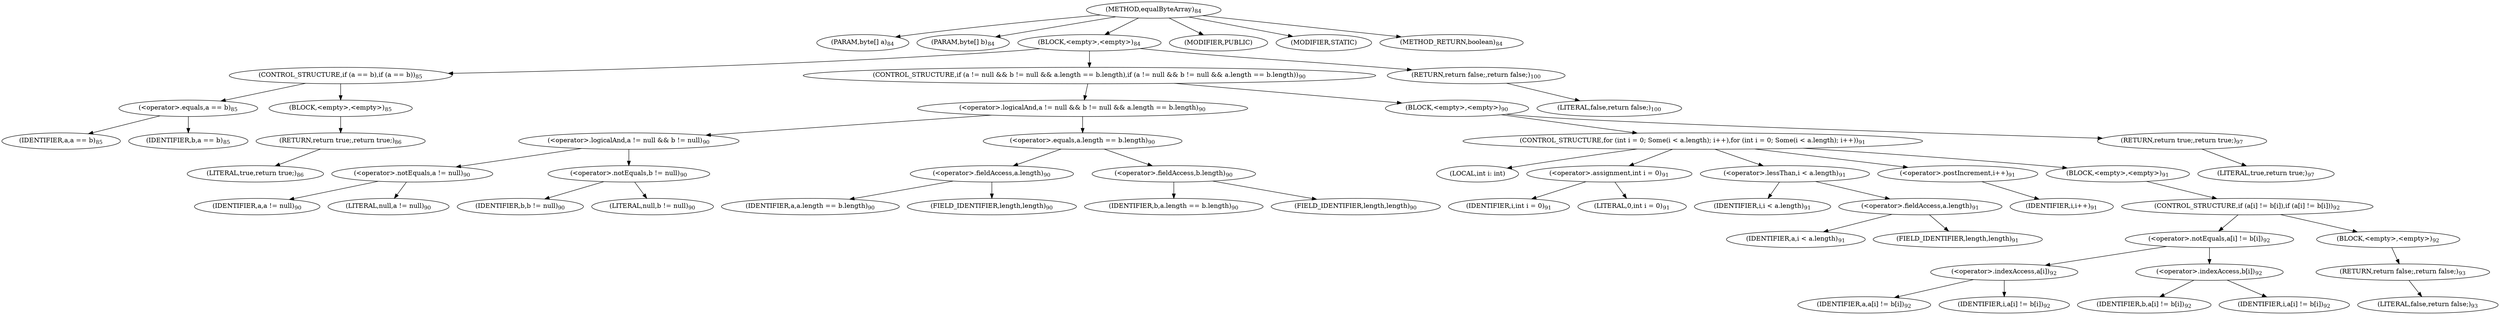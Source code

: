 digraph "equalByteArray" {  
"84" [label = <(METHOD,equalByteArray)<SUB>84</SUB>> ]
"85" [label = <(PARAM,byte[] a)<SUB>84</SUB>> ]
"86" [label = <(PARAM,byte[] b)<SUB>84</SUB>> ]
"87" [label = <(BLOCK,&lt;empty&gt;,&lt;empty&gt;)<SUB>84</SUB>> ]
"88" [label = <(CONTROL_STRUCTURE,if (a == b),if (a == b))<SUB>85</SUB>> ]
"89" [label = <(&lt;operator&gt;.equals,a == b)<SUB>85</SUB>> ]
"90" [label = <(IDENTIFIER,a,a == b)<SUB>85</SUB>> ]
"91" [label = <(IDENTIFIER,b,a == b)<SUB>85</SUB>> ]
"92" [label = <(BLOCK,&lt;empty&gt;,&lt;empty&gt;)<SUB>85</SUB>> ]
"93" [label = <(RETURN,return true;,return true;)<SUB>86</SUB>> ]
"94" [label = <(LITERAL,true,return true;)<SUB>86</SUB>> ]
"95" [label = <(CONTROL_STRUCTURE,if (a != null &amp;&amp; b != null &amp;&amp; a.length == b.length),if (a != null &amp;&amp; b != null &amp;&amp; a.length == b.length))<SUB>90</SUB>> ]
"96" [label = <(&lt;operator&gt;.logicalAnd,a != null &amp;&amp; b != null &amp;&amp; a.length == b.length)<SUB>90</SUB>> ]
"97" [label = <(&lt;operator&gt;.logicalAnd,a != null &amp;&amp; b != null)<SUB>90</SUB>> ]
"98" [label = <(&lt;operator&gt;.notEquals,a != null)<SUB>90</SUB>> ]
"99" [label = <(IDENTIFIER,a,a != null)<SUB>90</SUB>> ]
"100" [label = <(LITERAL,null,a != null)<SUB>90</SUB>> ]
"101" [label = <(&lt;operator&gt;.notEquals,b != null)<SUB>90</SUB>> ]
"102" [label = <(IDENTIFIER,b,b != null)<SUB>90</SUB>> ]
"103" [label = <(LITERAL,null,b != null)<SUB>90</SUB>> ]
"104" [label = <(&lt;operator&gt;.equals,a.length == b.length)<SUB>90</SUB>> ]
"105" [label = <(&lt;operator&gt;.fieldAccess,a.length)<SUB>90</SUB>> ]
"106" [label = <(IDENTIFIER,a,a.length == b.length)<SUB>90</SUB>> ]
"107" [label = <(FIELD_IDENTIFIER,length,length)<SUB>90</SUB>> ]
"108" [label = <(&lt;operator&gt;.fieldAccess,b.length)<SUB>90</SUB>> ]
"109" [label = <(IDENTIFIER,b,a.length == b.length)<SUB>90</SUB>> ]
"110" [label = <(FIELD_IDENTIFIER,length,length)<SUB>90</SUB>> ]
"111" [label = <(BLOCK,&lt;empty&gt;,&lt;empty&gt;)<SUB>90</SUB>> ]
"112" [label = <(CONTROL_STRUCTURE,for (int i = 0; Some(i &lt; a.length); i++),for (int i = 0; Some(i &lt; a.length); i++))<SUB>91</SUB>> ]
"113" [label = <(LOCAL,int i: int)> ]
"114" [label = <(&lt;operator&gt;.assignment,int i = 0)<SUB>91</SUB>> ]
"115" [label = <(IDENTIFIER,i,int i = 0)<SUB>91</SUB>> ]
"116" [label = <(LITERAL,0,int i = 0)<SUB>91</SUB>> ]
"117" [label = <(&lt;operator&gt;.lessThan,i &lt; a.length)<SUB>91</SUB>> ]
"118" [label = <(IDENTIFIER,i,i &lt; a.length)<SUB>91</SUB>> ]
"119" [label = <(&lt;operator&gt;.fieldAccess,a.length)<SUB>91</SUB>> ]
"120" [label = <(IDENTIFIER,a,i &lt; a.length)<SUB>91</SUB>> ]
"121" [label = <(FIELD_IDENTIFIER,length,length)<SUB>91</SUB>> ]
"122" [label = <(&lt;operator&gt;.postIncrement,i++)<SUB>91</SUB>> ]
"123" [label = <(IDENTIFIER,i,i++)<SUB>91</SUB>> ]
"124" [label = <(BLOCK,&lt;empty&gt;,&lt;empty&gt;)<SUB>91</SUB>> ]
"125" [label = <(CONTROL_STRUCTURE,if (a[i] != b[i]),if (a[i] != b[i]))<SUB>92</SUB>> ]
"126" [label = <(&lt;operator&gt;.notEquals,a[i] != b[i])<SUB>92</SUB>> ]
"127" [label = <(&lt;operator&gt;.indexAccess,a[i])<SUB>92</SUB>> ]
"128" [label = <(IDENTIFIER,a,a[i] != b[i])<SUB>92</SUB>> ]
"129" [label = <(IDENTIFIER,i,a[i] != b[i])<SUB>92</SUB>> ]
"130" [label = <(&lt;operator&gt;.indexAccess,b[i])<SUB>92</SUB>> ]
"131" [label = <(IDENTIFIER,b,a[i] != b[i])<SUB>92</SUB>> ]
"132" [label = <(IDENTIFIER,i,a[i] != b[i])<SUB>92</SUB>> ]
"133" [label = <(BLOCK,&lt;empty&gt;,&lt;empty&gt;)<SUB>92</SUB>> ]
"134" [label = <(RETURN,return false;,return false;)<SUB>93</SUB>> ]
"135" [label = <(LITERAL,false,return false;)<SUB>93</SUB>> ]
"136" [label = <(RETURN,return true;,return true;)<SUB>97</SUB>> ]
"137" [label = <(LITERAL,true,return true;)<SUB>97</SUB>> ]
"138" [label = <(RETURN,return false;,return false;)<SUB>100</SUB>> ]
"139" [label = <(LITERAL,false,return false;)<SUB>100</SUB>> ]
"140" [label = <(MODIFIER,PUBLIC)> ]
"141" [label = <(MODIFIER,STATIC)> ]
"142" [label = <(METHOD_RETURN,boolean)<SUB>84</SUB>> ]
  "84" -> "85" 
  "84" -> "86" 
  "84" -> "87" 
  "84" -> "140" 
  "84" -> "141" 
  "84" -> "142" 
  "87" -> "88" 
  "87" -> "95" 
  "87" -> "138" 
  "88" -> "89" 
  "88" -> "92" 
  "89" -> "90" 
  "89" -> "91" 
  "92" -> "93" 
  "93" -> "94" 
  "95" -> "96" 
  "95" -> "111" 
  "96" -> "97" 
  "96" -> "104" 
  "97" -> "98" 
  "97" -> "101" 
  "98" -> "99" 
  "98" -> "100" 
  "101" -> "102" 
  "101" -> "103" 
  "104" -> "105" 
  "104" -> "108" 
  "105" -> "106" 
  "105" -> "107" 
  "108" -> "109" 
  "108" -> "110" 
  "111" -> "112" 
  "111" -> "136" 
  "112" -> "113" 
  "112" -> "114" 
  "112" -> "117" 
  "112" -> "122" 
  "112" -> "124" 
  "114" -> "115" 
  "114" -> "116" 
  "117" -> "118" 
  "117" -> "119" 
  "119" -> "120" 
  "119" -> "121" 
  "122" -> "123" 
  "124" -> "125" 
  "125" -> "126" 
  "125" -> "133" 
  "126" -> "127" 
  "126" -> "130" 
  "127" -> "128" 
  "127" -> "129" 
  "130" -> "131" 
  "130" -> "132" 
  "133" -> "134" 
  "134" -> "135" 
  "136" -> "137" 
  "138" -> "139" 
}
